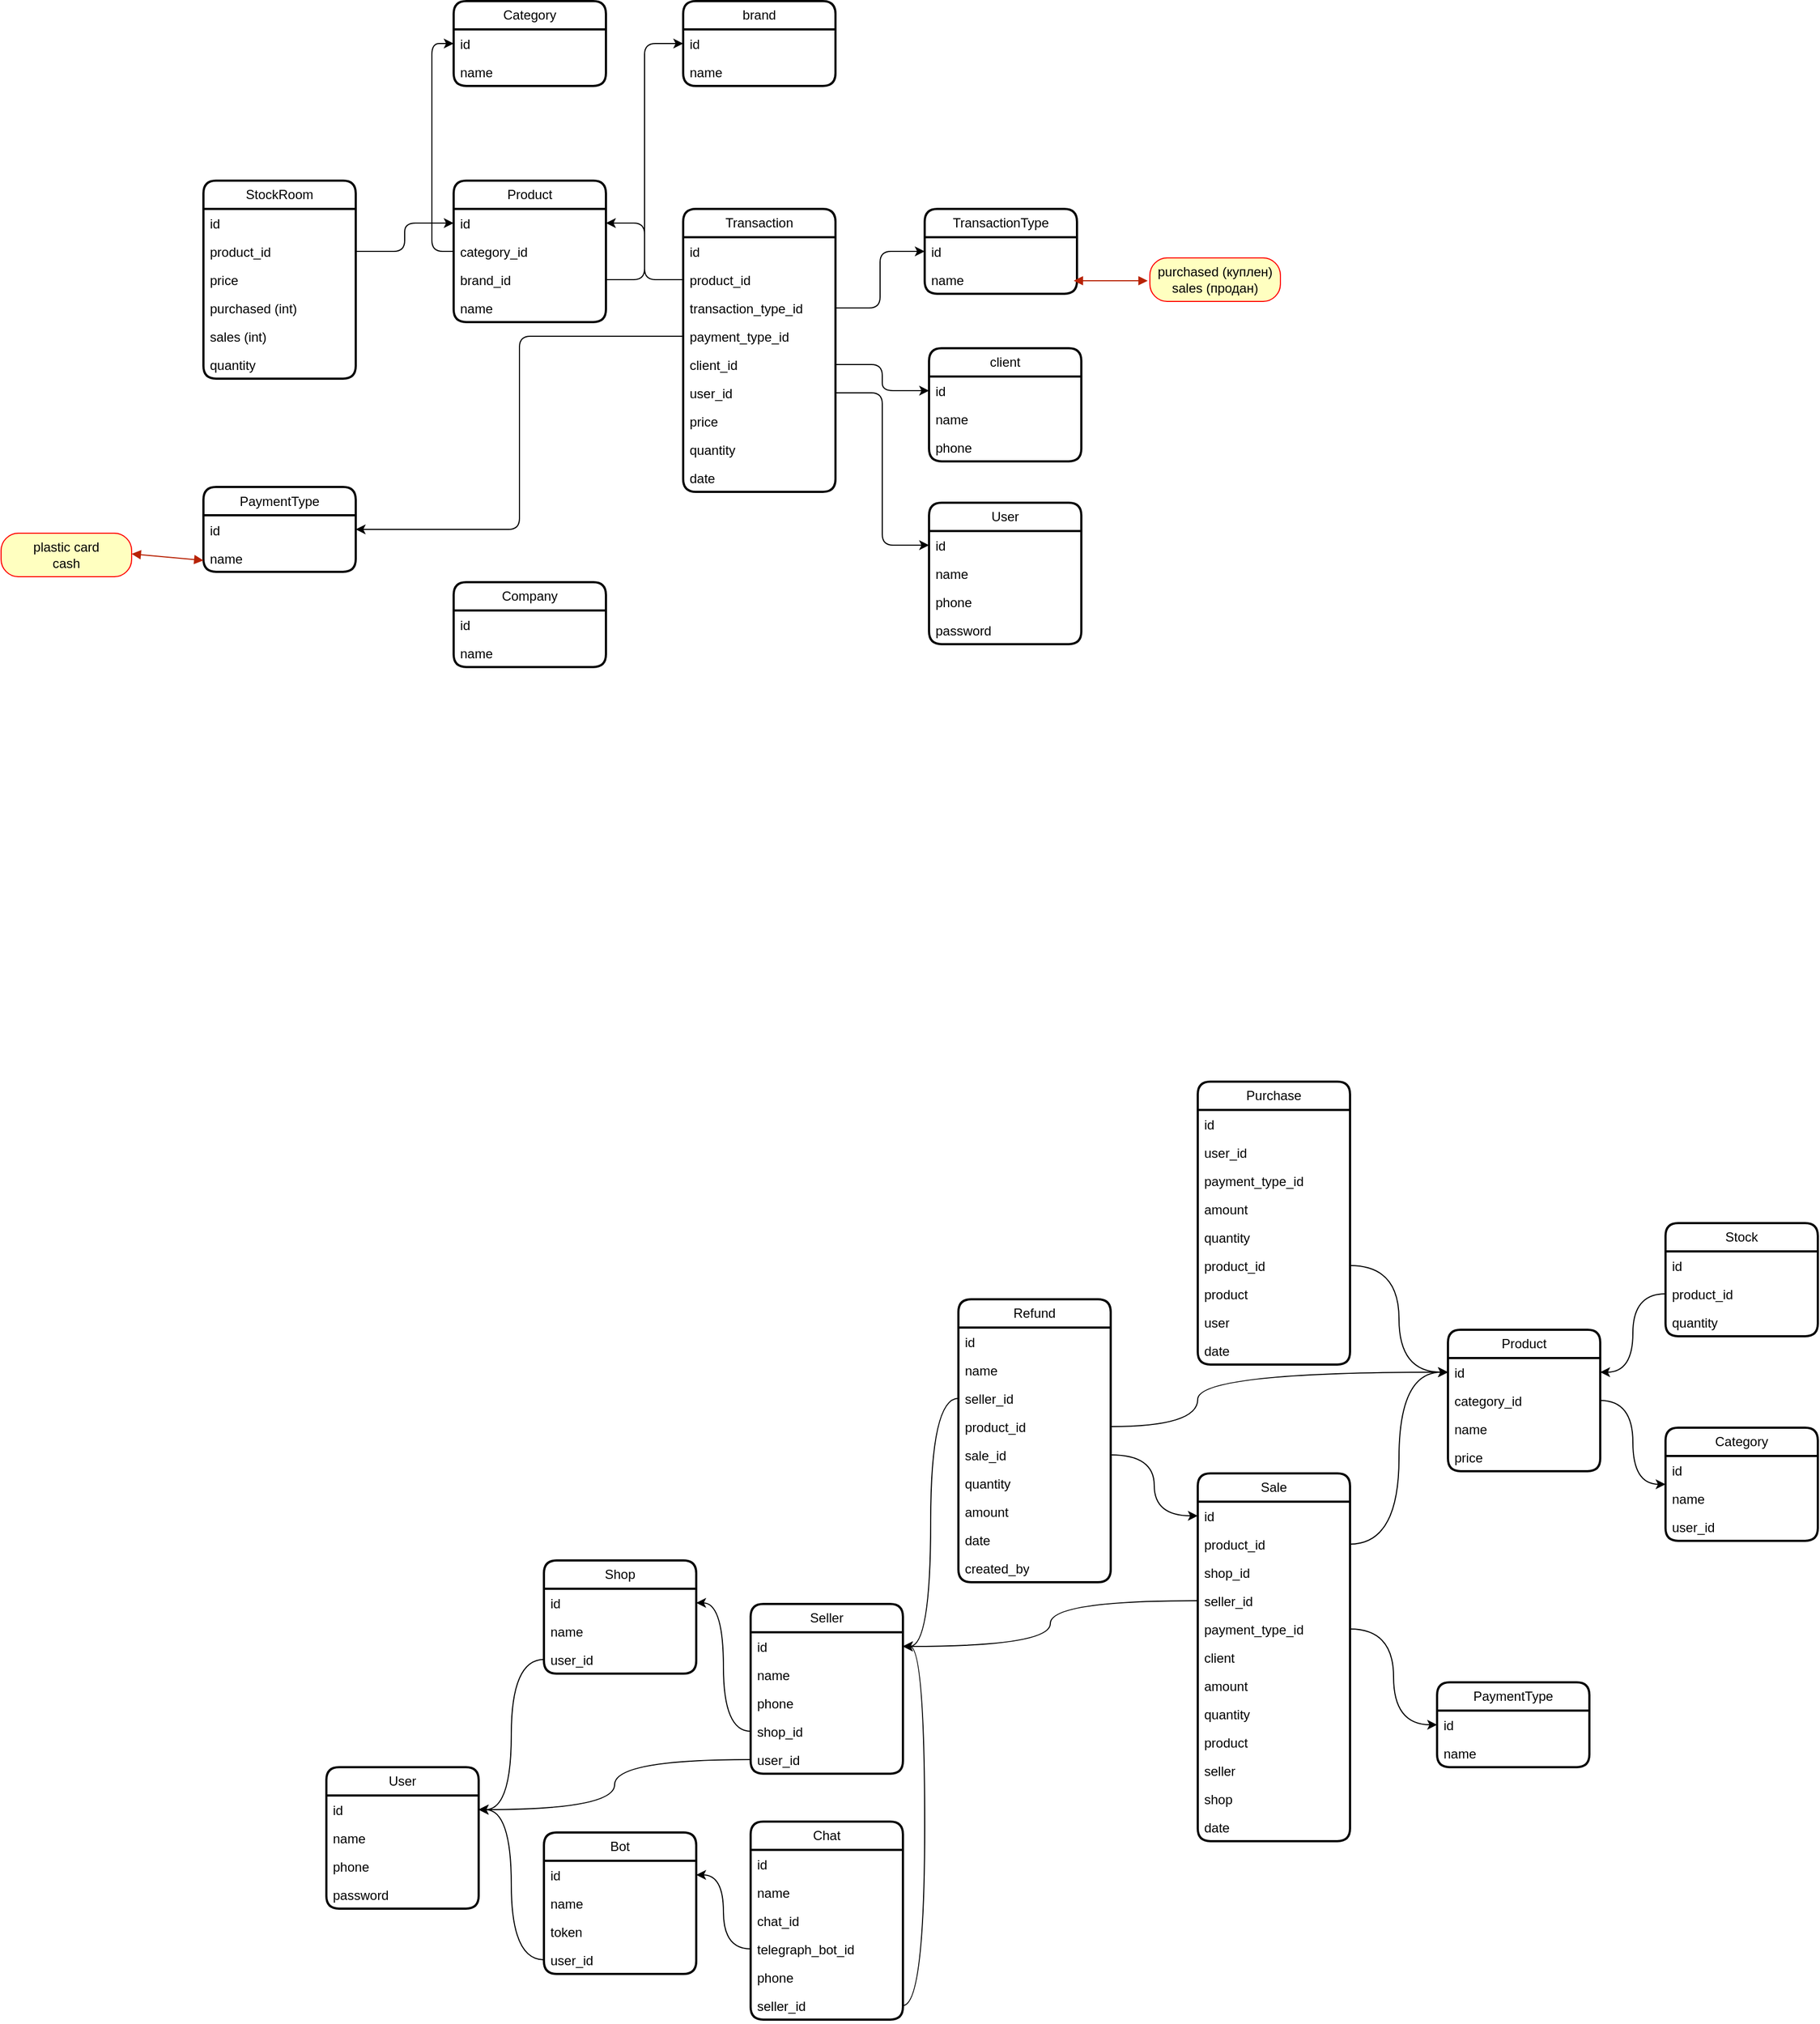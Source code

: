 <mxfile version="23.1.2" type="github">
  <diagram name="Страница — 1" id="3Iw9h6Vz4x-k-8PoEFHg">
    <mxGraphModel dx="1687" dy="868" grid="1" gridSize="10" guides="1" tooltips="1" connect="1" arrows="1" fold="1" page="1" pageScale="1" pageWidth="827" pageHeight="1169" math="0" shadow="0">
      <root>
        <mxCell id="0" />
        <mxCell id="1" parent="0" />
        <mxCell id="_0zjxb1hXyBjv4WmdQ0G-1" value="User" style="swimlane;fontStyle=0;childLayout=stackLayout;horizontal=1;startSize=26;fillColor=none;horizontalStack=0;resizeParent=1;resizeParentMax=0;resizeLast=0;collapsible=1;marginBottom=0;whiteSpace=wrap;html=1;rounded=1;shadow=0;glass=0;strokeWidth=2;" parent="1" vertex="1">
          <mxGeometry x="913" y="648" width="140" height="130" as="geometry" />
        </mxCell>
        <mxCell id="_0zjxb1hXyBjv4WmdQ0G-2" value="id" style="text;strokeColor=none;fillColor=none;align=left;verticalAlign=top;spacingLeft=4;spacingRight=4;overflow=hidden;rotatable=0;points=[[0,0.5],[1,0.5]];portConstraint=eastwest;whiteSpace=wrap;html=1;" parent="_0zjxb1hXyBjv4WmdQ0G-1" vertex="1">
          <mxGeometry y="26" width="140" height="26" as="geometry" />
        </mxCell>
        <mxCell id="_0zjxb1hXyBjv4WmdQ0G-3" value="name" style="text;strokeColor=none;fillColor=none;align=left;verticalAlign=top;spacingLeft=4;spacingRight=4;overflow=hidden;rotatable=0;points=[[0,0.5],[1,0.5]];portConstraint=eastwest;whiteSpace=wrap;html=1;" parent="_0zjxb1hXyBjv4WmdQ0G-1" vertex="1">
          <mxGeometry y="52" width="140" height="26" as="geometry" />
        </mxCell>
        <mxCell id="_0zjxb1hXyBjv4WmdQ0G-4" value="phone" style="text;strokeColor=none;fillColor=none;align=left;verticalAlign=top;spacingLeft=4;spacingRight=4;overflow=hidden;rotatable=0;points=[[0,0.5],[1,0.5]];portConstraint=eastwest;whiteSpace=wrap;html=1;" parent="_0zjxb1hXyBjv4WmdQ0G-1" vertex="1">
          <mxGeometry y="78" width="140" height="26" as="geometry" />
        </mxCell>
        <mxCell id="_0zjxb1hXyBjv4WmdQ0G-5" value="password" style="text;strokeColor=none;fillColor=none;align=left;verticalAlign=top;spacingLeft=4;spacingRight=4;overflow=hidden;rotatable=0;points=[[0,0.5],[1,0.5]];portConstraint=eastwest;whiteSpace=wrap;html=1;" parent="_0zjxb1hXyBjv4WmdQ0G-1" vertex="1">
          <mxGeometry y="104" width="140" height="26" as="geometry" />
        </mxCell>
        <mxCell id="_0zjxb1hXyBjv4WmdQ0G-6" value="Product" style="swimlane;fontStyle=0;childLayout=stackLayout;horizontal=1;startSize=26;fillColor=none;horizontalStack=0;resizeParent=1;resizeParentMax=0;resizeLast=0;collapsible=1;marginBottom=0;whiteSpace=wrap;html=1;rounded=1;shadow=0;glass=0;strokeWidth=2;" parent="1" vertex="1">
          <mxGeometry x="476" y="352" width="140" height="130" as="geometry" />
        </mxCell>
        <mxCell id="_0zjxb1hXyBjv4WmdQ0G-7" value="id" style="text;strokeColor=none;fillColor=none;align=left;verticalAlign=top;spacingLeft=4;spacingRight=4;overflow=hidden;rotatable=0;points=[[0,0.5],[1,0.5]];portConstraint=eastwest;whiteSpace=wrap;html=1;" parent="_0zjxb1hXyBjv4WmdQ0G-6" vertex="1">
          <mxGeometry y="26" width="140" height="26" as="geometry" />
        </mxCell>
        <mxCell id="_0zjxb1hXyBjv4WmdQ0G-8" value="category_id" style="text;strokeColor=none;fillColor=none;align=left;verticalAlign=top;spacingLeft=4;spacingRight=4;overflow=hidden;rotatable=0;points=[[0,0.5],[1,0.5]];portConstraint=eastwest;whiteSpace=wrap;html=1;" parent="_0zjxb1hXyBjv4WmdQ0G-6" vertex="1">
          <mxGeometry y="52" width="140" height="26" as="geometry" />
        </mxCell>
        <mxCell id="_0zjxb1hXyBjv4WmdQ0G-9" value="brand_id" style="text;strokeColor=none;fillColor=none;align=left;verticalAlign=top;spacingLeft=4;spacingRight=4;overflow=hidden;rotatable=0;points=[[0,0.5],[1,0.5]];portConstraint=eastwest;whiteSpace=wrap;html=1;" parent="_0zjxb1hXyBjv4WmdQ0G-6" vertex="1">
          <mxGeometry y="78" width="140" height="26" as="geometry" />
        </mxCell>
        <mxCell id="_0zjxb1hXyBjv4WmdQ0G-10" value="name" style="text;strokeColor=none;fillColor=none;align=left;verticalAlign=top;spacingLeft=4;spacingRight=4;overflow=hidden;rotatable=0;points=[[0,0.5],[1,0.5]];portConstraint=eastwest;whiteSpace=wrap;html=1;" parent="_0zjxb1hXyBjv4WmdQ0G-6" vertex="1">
          <mxGeometry y="104" width="140" height="26" as="geometry" />
        </mxCell>
        <mxCell id="_0zjxb1hXyBjv4WmdQ0G-11" value="Category" style="swimlane;fontStyle=0;childLayout=stackLayout;horizontal=1;startSize=26;fillColor=none;horizontalStack=0;resizeParent=1;resizeParentMax=0;resizeLast=0;collapsible=1;marginBottom=0;whiteSpace=wrap;html=1;rounded=1;shadow=0;glass=0;strokeWidth=2;" parent="1" vertex="1">
          <mxGeometry x="476" y="187" width="140" height="78" as="geometry" />
        </mxCell>
        <mxCell id="_0zjxb1hXyBjv4WmdQ0G-12" value="id" style="text;strokeColor=none;fillColor=none;align=left;verticalAlign=top;spacingLeft=4;spacingRight=4;overflow=hidden;rotatable=0;points=[[0,0.5],[1,0.5]];portConstraint=eastwest;whiteSpace=wrap;html=1;" parent="_0zjxb1hXyBjv4WmdQ0G-11" vertex="1">
          <mxGeometry y="26" width="140" height="26" as="geometry" />
        </mxCell>
        <mxCell id="_0zjxb1hXyBjv4WmdQ0G-13" value="name" style="text;strokeColor=none;fillColor=none;align=left;verticalAlign=top;spacingLeft=4;spacingRight=4;overflow=hidden;rotatable=0;points=[[0,0.5],[1,0.5]];portConstraint=eastwest;whiteSpace=wrap;html=1;" parent="_0zjxb1hXyBjv4WmdQ0G-11" vertex="1">
          <mxGeometry y="52" width="140" height="26" as="geometry" />
        </mxCell>
        <mxCell id="_0zjxb1hXyBjv4WmdQ0G-14" value="brand" style="swimlane;fontStyle=0;childLayout=stackLayout;horizontal=1;startSize=26;fillColor=none;horizontalStack=0;resizeParent=1;resizeParentMax=0;resizeLast=0;collapsible=1;marginBottom=0;whiteSpace=wrap;html=1;rounded=1;shadow=0;glass=0;strokeWidth=2;" parent="1" vertex="1">
          <mxGeometry x="687" y="187" width="140" height="78" as="geometry" />
        </mxCell>
        <mxCell id="_0zjxb1hXyBjv4WmdQ0G-15" value="id" style="text;strokeColor=none;fillColor=none;align=left;verticalAlign=top;spacingLeft=4;spacingRight=4;overflow=hidden;rotatable=0;points=[[0,0.5],[1,0.5]];portConstraint=eastwest;whiteSpace=wrap;html=1;" parent="_0zjxb1hXyBjv4WmdQ0G-14" vertex="1">
          <mxGeometry y="26" width="140" height="26" as="geometry" />
        </mxCell>
        <mxCell id="_0zjxb1hXyBjv4WmdQ0G-16" value="name" style="text;strokeColor=none;fillColor=none;align=left;verticalAlign=top;spacingLeft=4;spacingRight=4;overflow=hidden;rotatable=0;points=[[0,0.5],[1,0.5]];portConstraint=eastwest;whiteSpace=wrap;html=1;" parent="_0zjxb1hXyBjv4WmdQ0G-14" vertex="1">
          <mxGeometry y="52" width="140" height="26" as="geometry" />
        </mxCell>
        <mxCell id="_0zjxb1hXyBjv4WmdQ0G-17" style="edgeStyle=orthogonalEdgeStyle;rounded=1;orthogonalLoop=1;jettySize=auto;html=1;entryX=0;entryY=0.5;entryDx=0;entryDy=0;curved=0;" parent="1" source="_0zjxb1hXyBjv4WmdQ0G-8" target="_0zjxb1hXyBjv4WmdQ0G-11" edge="1">
          <mxGeometry relative="1" as="geometry" />
        </mxCell>
        <mxCell id="_0zjxb1hXyBjv4WmdQ0G-18" style="edgeStyle=orthogonalEdgeStyle;rounded=1;orthogonalLoop=1;jettySize=auto;html=1;entryX=0;entryY=0.5;entryDx=0;entryDy=0;curved=0;" parent="1" source="_0zjxb1hXyBjv4WmdQ0G-9" target="_0zjxb1hXyBjv4WmdQ0G-15" edge="1">
          <mxGeometry relative="1" as="geometry" />
        </mxCell>
        <mxCell id="_0zjxb1hXyBjv4WmdQ0G-19" value="StockRoom" style="swimlane;fontStyle=0;childLayout=stackLayout;horizontal=1;startSize=26;fillColor=none;horizontalStack=0;resizeParent=1;resizeParentMax=0;resizeLast=0;collapsible=1;marginBottom=0;whiteSpace=wrap;html=1;rounded=1;shadow=0;glass=0;strokeWidth=2;" parent="1" vertex="1">
          <mxGeometry x="246" y="352" width="140" height="182" as="geometry" />
        </mxCell>
        <mxCell id="_0zjxb1hXyBjv4WmdQ0G-20" value="id" style="text;strokeColor=none;fillColor=none;align=left;verticalAlign=top;spacingLeft=4;spacingRight=4;overflow=hidden;rotatable=0;points=[[0,0.5],[1,0.5]];portConstraint=eastwest;whiteSpace=wrap;html=1;" parent="_0zjxb1hXyBjv4WmdQ0G-19" vertex="1">
          <mxGeometry y="26" width="140" height="26" as="geometry" />
        </mxCell>
        <mxCell id="_0zjxb1hXyBjv4WmdQ0G-21" value="product_id" style="text;strokeColor=none;fillColor=none;align=left;verticalAlign=top;spacingLeft=4;spacingRight=4;overflow=hidden;rotatable=0;points=[[0,0.5],[1,0.5]];portConstraint=eastwest;whiteSpace=wrap;html=1;" parent="_0zjxb1hXyBjv4WmdQ0G-19" vertex="1">
          <mxGeometry y="52" width="140" height="26" as="geometry" />
        </mxCell>
        <mxCell id="_0zjxb1hXyBjv4WmdQ0G-22" value="price" style="text;strokeColor=none;fillColor=none;align=left;verticalAlign=top;spacingLeft=4;spacingRight=4;overflow=hidden;rotatable=0;points=[[0,0.5],[1,0.5]];portConstraint=eastwest;whiteSpace=wrap;html=1;" parent="_0zjxb1hXyBjv4WmdQ0G-19" vertex="1">
          <mxGeometry y="78" width="140" height="26" as="geometry" />
        </mxCell>
        <mxCell id="_0zjxb1hXyBjv4WmdQ0G-23" value="purchased (int)" style="text;strokeColor=none;fillColor=none;align=left;verticalAlign=top;spacingLeft=4;spacingRight=4;overflow=hidden;rotatable=0;points=[[0,0.5],[1,0.5]];portConstraint=eastwest;whiteSpace=wrap;html=1;" parent="_0zjxb1hXyBjv4WmdQ0G-19" vertex="1">
          <mxGeometry y="104" width="140" height="26" as="geometry" />
        </mxCell>
        <mxCell id="_0zjxb1hXyBjv4WmdQ0G-24" value="sales&amp;nbsp;(int)" style="text;strokeColor=none;fillColor=none;align=left;verticalAlign=top;spacingLeft=4;spacingRight=4;overflow=hidden;rotatable=0;points=[[0,0.5],[1,0.5]];portConstraint=eastwest;whiteSpace=wrap;html=1;" parent="_0zjxb1hXyBjv4WmdQ0G-19" vertex="1">
          <mxGeometry y="130" width="140" height="26" as="geometry" />
        </mxCell>
        <mxCell id="_0zjxb1hXyBjv4WmdQ0G-25" value="quantity" style="text;strokeColor=none;fillColor=none;align=left;verticalAlign=top;spacingLeft=4;spacingRight=4;overflow=hidden;rotatable=0;points=[[0,0.5],[1,0.5]];portConstraint=eastwest;whiteSpace=wrap;html=1;" parent="_0zjxb1hXyBjv4WmdQ0G-19" vertex="1">
          <mxGeometry y="156" width="140" height="26" as="geometry" />
        </mxCell>
        <mxCell id="_0zjxb1hXyBjv4WmdQ0G-26" value="PaymentType" style="swimlane;fontStyle=0;childLayout=stackLayout;horizontal=1;startSize=26;fillColor=none;horizontalStack=0;resizeParent=1;resizeParentMax=0;resizeLast=0;collapsible=1;marginBottom=0;whiteSpace=wrap;html=1;rounded=1;shadow=0;glass=0;strokeWidth=2;" parent="1" vertex="1">
          <mxGeometry x="246" y="633.5" width="140" height="78" as="geometry" />
        </mxCell>
        <mxCell id="_0zjxb1hXyBjv4WmdQ0G-27" value="id" style="text;strokeColor=none;fillColor=none;align=left;verticalAlign=top;spacingLeft=4;spacingRight=4;overflow=hidden;rotatable=0;points=[[0,0.5],[1,0.5]];portConstraint=eastwest;whiteSpace=wrap;html=1;" parent="_0zjxb1hXyBjv4WmdQ0G-26" vertex="1">
          <mxGeometry y="26" width="140" height="26" as="geometry" />
        </mxCell>
        <mxCell id="_0zjxb1hXyBjv4WmdQ0G-28" value="name" style="text;strokeColor=none;fillColor=none;align=left;verticalAlign=top;spacingLeft=4;spacingRight=4;overflow=hidden;rotatable=0;points=[[0,0.5],[1,0.5]];portConstraint=eastwest;whiteSpace=wrap;html=1;" parent="_0zjxb1hXyBjv4WmdQ0G-26" vertex="1">
          <mxGeometry y="52" width="140" height="26" as="geometry" />
        </mxCell>
        <mxCell id="_0zjxb1hXyBjv4WmdQ0G-29" value="plastic card&lt;br style=&quot;border-color: var(--border-color);&quot;&gt;cash" style="rounded=1;whiteSpace=wrap;html=1;arcSize=40;fontColor=#000000;fillColor=#ffffc0;strokeColor=#ff0000;" parent="1" vertex="1">
          <mxGeometry x="60" y="676" width="120" height="40" as="geometry" />
        </mxCell>
        <mxCell id="_0zjxb1hXyBjv4WmdQ0G-30" value="" style="endArrow=block;startArrow=block;endFill=1;startFill=1;html=1;rounded=0;fillColor=#f8cecc;strokeColor=#B82306;" parent="1" edge="1">
          <mxGeometry width="160" relative="1" as="geometry">
            <mxPoint x="246" y="701" as="sourcePoint" />
            <mxPoint x="180" y="695" as="targetPoint" />
          </mxGeometry>
        </mxCell>
        <mxCell id="_0zjxb1hXyBjv4WmdQ0G-31" value="client" style="swimlane;fontStyle=0;childLayout=stackLayout;horizontal=1;startSize=26;fillColor=none;horizontalStack=0;resizeParent=1;resizeParentMax=0;resizeLast=0;collapsible=1;marginBottom=0;whiteSpace=wrap;html=1;rounded=1;shadow=0;glass=0;strokeWidth=2;" parent="1" vertex="1">
          <mxGeometry x="913" y="506" width="140" height="104" as="geometry" />
        </mxCell>
        <mxCell id="_0zjxb1hXyBjv4WmdQ0G-32" value="id" style="text;strokeColor=none;fillColor=none;align=left;verticalAlign=top;spacingLeft=4;spacingRight=4;overflow=hidden;rotatable=0;points=[[0,0.5],[1,0.5]];portConstraint=eastwest;whiteSpace=wrap;html=1;" parent="_0zjxb1hXyBjv4WmdQ0G-31" vertex="1">
          <mxGeometry y="26" width="140" height="26" as="geometry" />
        </mxCell>
        <mxCell id="_0zjxb1hXyBjv4WmdQ0G-33" value="name" style="text;strokeColor=none;fillColor=none;align=left;verticalAlign=top;spacingLeft=4;spacingRight=4;overflow=hidden;rotatable=0;points=[[0,0.5],[1,0.5]];portConstraint=eastwest;whiteSpace=wrap;html=1;" parent="_0zjxb1hXyBjv4WmdQ0G-31" vertex="1">
          <mxGeometry y="52" width="140" height="26" as="geometry" />
        </mxCell>
        <mxCell id="_0zjxb1hXyBjv4WmdQ0G-34" value="phone" style="text;strokeColor=none;fillColor=none;align=left;verticalAlign=top;spacingLeft=4;spacingRight=4;overflow=hidden;rotatable=0;points=[[0,0.5],[1,0.5]];portConstraint=eastwest;whiteSpace=wrap;html=1;" parent="_0zjxb1hXyBjv4WmdQ0G-31" vertex="1">
          <mxGeometry y="78" width="140" height="26" as="geometry" />
        </mxCell>
        <mxCell id="_0zjxb1hXyBjv4WmdQ0G-35" value="TransactionType" style="swimlane;fontStyle=0;childLayout=stackLayout;horizontal=1;startSize=26;fillColor=none;horizontalStack=0;resizeParent=1;resizeParentMax=0;resizeLast=0;collapsible=1;marginBottom=0;whiteSpace=wrap;html=1;rounded=1;shadow=0;glass=0;strokeWidth=2;" parent="1" vertex="1">
          <mxGeometry x="909" y="378" width="140" height="78" as="geometry" />
        </mxCell>
        <mxCell id="_0zjxb1hXyBjv4WmdQ0G-36" value="id" style="text;strokeColor=none;fillColor=none;align=left;verticalAlign=top;spacingLeft=4;spacingRight=4;overflow=hidden;rotatable=0;points=[[0,0.5],[1,0.5]];portConstraint=eastwest;whiteSpace=wrap;html=1;" parent="_0zjxb1hXyBjv4WmdQ0G-35" vertex="1">
          <mxGeometry y="26" width="140" height="26" as="geometry" />
        </mxCell>
        <mxCell id="_0zjxb1hXyBjv4WmdQ0G-37" value="name" style="text;strokeColor=none;fillColor=none;align=left;verticalAlign=top;spacingLeft=4;spacingRight=4;overflow=hidden;rotatable=0;points=[[0,0.5],[1,0.5]];portConstraint=eastwest;whiteSpace=wrap;html=1;" parent="_0zjxb1hXyBjv4WmdQ0G-35" vertex="1">
          <mxGeometry y="52" width="140" height="26" as="geometry" />
        </mxCell>
        <mxCell id="_0zjxb1hXyBjv4WmdQ0G-38" value="purchased (куплен)&lt;br&gt;sales (продан)" style="rounded=1;whiteSpace=wrap;html=1;arcSize=40;fontColor=#000000;fillColor=#ffffc0;strokeColor=#ff0000;" parent="1" vertex="1">
          <mxGeometry x="1116" y="423" width="120" height="40" as="geometry" />
        </mxCell>
        <mxCell id="_0zjxb1hXyBjv4WmdQ0G-39" value="" style="endArrow=block;startArrow=block;endFill=1;startFill=1;html=1;rounded=0;entryX=0;entryY=0.5;entryDx=0;entryDy=0;fillColor=#f8cecc;strokeColor=#B82306;" parent="1" edge="1">
          <mxGeometry width="160" relative="1" as="geometry">
            <mxPoint x="1046" y="444" as="sourcePoint" />
            <mxPoint x="1114" y="444" as="targetPoint" />
          </mxGeometry>
        </mxCell>
        <mxCell id="_0zjxb1hXyBjv4WmdQ0G-40" value="Transaction" style="swimlane;fontStyle=0;childLayout=stackLayout;horizontal=1;startSize=26;fillColor=none;horizontalStack=0;resizeParent=1;resizeParentMax=0;resizeLast=0;collapsible=1;marginBottom=0;whiteSpace=wrap;html=1;rounded=1;shadow=0;glass=0;strokeWidth=2;" parent="1" vertex="1">
          <mxGeometry x="687" y="378" width="140" height="260" as="geometry" />
        </mxCell>
        <mxCell id="_0zjxb1hXyBjv4WmdQ0G-41" value="id" style="text;strokeColor=none;fillColor=none;align=left;verticalAlign=top;spacingLeft=4;spacingRight=4;overflow=hidden;rotatable=0;points=[[0,0.5],[1,0.5]];portConstraint=eastwest;whiteSpace=wrap;html=1;" parent="_0zjxb1hXyBjv4WmdQ0G-40" vertex="1">
          <mxGeometry y="26" width="140" height="26" as="geometry" />
        </mxCell>
        <mxCell id="_0zjxb1hXyBjv4WmdQ0G-42" value="product_id" style="text;strokeColor=none;fillColor=none;align=left;verticalAlign=top;spacingLeft=4;spacingRight=4;overflow=hidden;rotatable=0;points=[[0,0.5],[1,0.5]];portConstraint=eastwest;whiteSpace=wrap;html=1;" parent="_0zjxb1hXyBjv4WmdQ0G-40" vertex="1">
          <mxGeometry y="52" width="140" height="26" as="geometry" />
        </mxCell>
        <mxCell id="_0zjxb1hXyBjv4WmdQ0G-43" value="transaction_type_id" style="text;strokeColor=none;fillColor=none;align=left;verticalAlign=top;spacingLeft=4;spacingRight=4;overflow=hidden;rotatable=0;points=[[0,0.5],[1,0.5]];portConstraint=eastwest;whiteSpace=wrap;html=1;" parent="_0zjxb1hXyBjv4WmdQ0G-40" vertex="1">
          <mxGeometry y="78" width="140" height="26" as="geometry" />
        </mxCell>
        <mxCell id="_0zjxb1hXyBjv4WmdQ0G-44" value="payment_type_id" style="text;strokeColor=none;fillColor=none;align=left;verticalAlign=top;spacingLeft=4;spacingRight=4;overflow=hidden;rotatable=0;points=[[0,0.5],[1,0.5]];portConstraint=eastwest;whiteSpace=wrap;html=1;" parent="_0zjxb1hXyBjv4WmdQ0G-40" vertex="1">
          <mxGeometry y="104" width="140" height="26" as="geometry" />
        </mxCell>
        <mxCell id="_0zjxb1hXyBjv4WmdQ0G-45" value="client_id" style="text;strokeColor=none;fillColor=none;align=left;verticalAlign=top;spacingLeft=4;spacingRight=4;overflow=hidden;rotatable=0;points=[[0,0.5],[1,0.5]];portConstraint=eastwest;whiteSpace=wrap;html=1;" parent="_0zjxb1hXyBjv4WmdQ0G-40" vertex="1">
          <mxGeometry y="130" width="140" height="26" as="geometry" />
        </mxCell>
        <mxCell id="_0zjxb1hXyBjv4WmdQ0G-46" value="user_id" style="text;strokeColor=none;fillColor=none;align=left;verticalAlign=top;spacingLeft=4;spacingRight=4;overflow=hidden;rotatable=0;points=[[0,0.5],[1,0.5]];portConstraint=eastwest;whiteSpace=wrap;html=1;" parent="_0zjxb1hXyBjv4WmdQ0G-40" vertex="1">
          <mxGeometry y="156" width="140" height="26" as="geometry" />
        </mxCell>
        <mxCell id="_0zjxb1hXyBjv4WmdQ0G-47" value="price" style="text;strokeColor=none;fillColor=none;align=left;verticalAlign=top;spacingLeft=4;spacingRight=4;overflow=hidden;rotatable=0;points=[[0,0.5],[1,0.5]];portConstraint=eastwest;whiteSpace=wrap;html=1;" parent="_0zjxb1hXyBjv4WmdQ0G-40" vertex="1">
          <mxGeometry y="182" width="140" height="26" as="geometry" />
        </mxCell>
        <mxCell id="_0zjxb1hXyBjv4WmdQ0G-48" value="quantity" style="text;strokeColor=none;fillColor=none;align=left;verticalAlign=top;spacingLeft=4;spacingRight=4;overflow=hidden;rotatable=0;points=[[0,0.5],[1,0.5]];portConstraint=eastwest;whiteSpace=wrap;html=1;" parent="_0zjxb1hXyBjv4WmdQ0G-40" vertex="1">
          <mxGeometry y="208" width="140" height="26" as="geometry" />
        </mxCell>
        <mxCell id="_0zjxb1hXyBjv4WmdQ0G-49" value="date" style="text;strokeColor=none;fillColor=none;align=left;verticalAlign=top;spacingLeft=4;spacingRight=4;overflow=hidden;rotatable=0;points=[[0,0.5],[1,0.5]];portConstraint=eastwest;whiteSpace=wrap;html=1;" parent="_0zjxb1hXyBjv4WmdQ0G-40" vertex="1">
          <mxGeometry y="234" width="140" height="26" as="geometry" />
        </mxCell>
        <mxCell id="_0zjxb1hXyBjv4WmdQ0G-50" style="edgeStyle=orthogonalEdgeStyle;rounded=1;orthogonalLoop=1;jettySize=auto;html=1;entryX=0;entryY=0.5;entryDx=0;entryDy=0;curved=0;" parent="1" source="_0zjxb1hXyBjv4WmdQ0G-43" target="_0zjxb1hXyBjv4WmdQ0G-36" edge="1">
          <mxGeometry relative="1" as="geometry" />
        </mxCell>
        <mxCell id="_0zjxb1hXyBjv4WmdQ0G-51" style="edgeStyle=orthogonalEdgeStyle;rounded=1;orthogonalLoop=1;jettySize=auto;html=1;entryX=0;entryY=0.5;entryDx=0;entryDy=0;curved=0;" parent="1" source="_0zjxb1hXyBjv4WmdQ0G-45" target="_0zjxb1hXyBjv4WmdQ0G-32" edge="1">
          <mxGeometry relative="1" as="geometry" />
        </mxCell>
        <mxCell id="_0zjxb1hXyBjv4WmdQ0G-52" style="edgeStyle=orthogonalEdgeStyle;rounded=1;orthogonalLoop=1;jettySize=auto;html=1;entryX=1;entryY=0.5;entryDx=0;entryDy=0;curved=0;" parent="1" source="_0zjxb1hXyBjv4WmdQ0G-42" target="_0zjxb1hXyBjv4WmdQ0G-7" edge="1">
          <mxGeometry relative="1" as="geometry" />
        </mxCell>
        <mxCell id="_0zjxb1hXyBjv4WmdQ0G-53" style="edgeStyle=orthogonalEdgeStyle;rounded=1;orthogonalLoop=1;jettySize=auto;html=1;entryX=0;entryY=0.5;entryDx=0;entryDy=0;curved=0;" parent="1" source="_0zjxb1hXyBjv4WmdQ0G-21" target="_0zjxb1hXyBjv4WmdQ0G-7" edge="1">
          <mxGeometry relative="1" as="geometry" />
        </mxCell>
        <mxCell id="_0zjxb1hXyBjv4WmdQ0G-54" style="edgeStyle=orthogonalEdgeStyle;rounded=1;orthogonalLoop=1;jettySize=auto;html=1;entryX=1;entryY=0.5;entryDx=0;entryDy=0;curved=0;" parent="1" source="_0zjxb1hXyBjv4WmdQ0G-44" target="_0zjxb1hXyBjv4WmdQ0G-27" edge="1">
          <mxGeometry relative="1" as="geometry" />
        </mxCell>
        <mxCell id="_0zjxb1hXyBjv4WmdQ0G-55" value="Company" style="swimlane;fontStyle=0;childLayout=stackLayout;horizontal=1;startSize=26;fillColor=none;horizontalStack=0;resizeParent=1;resizeParentMax=0;resizeLast=0;collapsible=1;marginBottom=0;whiteSpace=wrap;html=1;rounded=1;shadow=0;glass=0;strokeWidth=2;" parent="1" vertex="1">
          <mxGeometry x="476" y="721" width="140" height="78" as="geometry" />
        </mxCell>
        <mxCell id="_0zjxb1hXyBjv4WmdQ0G-56" value="id" style="text;strokeColor=none;fillColor=none;align=left;verticalAlign=top;spacingLeft=4;spacingRight=4;overflow=hidden;rotatable=0;points=[[0,0.5],[1,0.5]];portConstraint=eastwest;whiteSpace=wrap;html=1;" parent="_0zjxb1hXyBjv4WmdQ0G-55" vertex="1">
          <mxGeometry y="26" width="140" height="26" as="geometry" />
        </mxCell>
        <mxCell id="_0zjxb1hXyBjv4WmdQ0G-57" value="name" style="text;strokeColor=none;fillColor=none;align=left;verticalAlign=top;spacingLeft=4;spacingRight=4;overflow=hidden;rotatable=0;points=[[0,0.5],[1,0.5]];portConstraint=eastwest;whiteSpace=wrap;html=1;" parent="_0zjxb1hXyBjv4WmdQ0G-55" vertex="1">
          <mxGeometry y="52" width="140" height="26" as="geometry" />
        </mxCell>
        <mxCell id="_0zjxb1hXyBjv4WmdQ0G-58" style="edgeStyle=orthogonalEdgeStyle;rounded=1;orthogonalLoop=1;jettySize=auto;html=1;entryX=0;entryY=0.5;entryDx=0;entryDy=0;curved=0;" parent="1" source="_0zjxb1hXyBjv4WmdQ0G-46" target="_0zjxb1hXyBjv4WmdQ0G-2" edge="1">
          <mxGeometry relative="1" as="geometry" />
        </mxCell>
        <mxCell id="q07eVn1FXjr_b6j4eoVk-1" value="User" style="swimlane;fontStyle=0;childLayout=stackLayout;horizontal=1;startSize=26;fillColor=none;horizontalStack=0;resizeParent=1;resizeParentMax=0;resizeLast=0;collapsible=1;marginBottom=0;whiteSpace=wrap;html=1;rounded=1;shadow=0;glass=0;strokeWidth=2;" parent="1" vertex="1">
          <mxGeometry x="359" y="1810" width="140" height="130" as="geometry" />
        </mxCell>
        <mxCell id="q07eVn1FXjr_b6j4eoVk-2" value="id" style="text;strokeColor=none;fillColor=none;align=left;verticalAlign=top;spacingLeft=4;spacingRight=4;overflow=hidden;rotatable=0;points=[[0,0.5],[1,0.5]];portConstraint=eastwest;whiteSpace=wrap;html=1;" parent="q07eVn1FXjr_b6j4eoVk-1" vertex="1">
          <mxGeometry y="26" width="140" height="26" as="geometry" />
        </mxCell>
        <mxCell id="q07eVn1FXjr_b6j4eoVk-3" value="name" style="text;strokeColor=none;fillColor=none;align=left;verticalAlign=top;spacingLeft=4;spacingRight=4;overflow=hidden;rotatable=0;points=[[0,0.5],[1,0.5]];portConstraint=eastwest;whiteSpace=wrap;html=1;" parent="q07eVn1FXjr_b6j4eoVk-1" vertex="1">
          <mxGeometry y="52" width="140" height="26" as="geometry" />
        </mxCell>
        <mxCell id="q07eVn1FXjr_b6j4eoVk-4" value="phone" style="text;strokeColor=none;fillColor=none;align=left;verticalAlign=top;spacingLeft=4;spacingRight=4;overflow=hidden;rotatable=0;points=[[0,0.5],[1,0.5]];portConstraint=eastwest;whiteSpace=wrap;html=1;" parent="q07eVn1FXjr_b6j4eoVk-1" vertex="1">
          <mxGeometry y="78" width="140" height="26" as="geometry" />
        </mxCell>
        <mxCell id="q07eVn1FXjr_b6j4eoVk-5" value="password" style="text;strokeColor=none;fillColor=none;align=left;verticalAlign=top;spacingLeft=4;spacingRight=4;overflow=hidden;rotatable=0;points=[[0,0.5],[1,0.5]];portConstraint=eastwest;whiteSpace=wrap;html=1;" parent="q07eVn1FXjr_b6j4eoVk-1" vertex="1">
          <mxGeometry y="104" width="140" height="26" as="geometry" />
        </mxCell>
        <mxCell id="q07eVn1FXjr_b6j4eoVk-6" value="Shop" style="swimlane;fontStyle=0;childLayout=stackLayout;horizontal=1;startSize=26;fillColor=none;horizontalStack=0;resizeParent=1;resizeParentMax=0;resizeLast=0;collapsible=1;marginBottom=0;whiteSpace=wrap;html=1;rounded=1;shadow=0;glass=0;strokeWidth=2;" parent="1" vertex="1">
          <mxGeometry x="559" y="1620" width="140" height="104" as="geometry" />
        </mxCell>
        <mxCell id="q07eVn1FXjr_b6j4eoVk-7" value="id" style="text;strokeColor=none;fillColor=none;align=left;verticalAlign=top;spacingLeft=4;spacingRight=4;overflow=hidden;rotatable=0;points=[[0,0.5],[1,0.5]];portConstraint=eastwest;whiteSpace=wrap;html=1;" parent="q07eVn1FXjr_b6j4eoVk-6" vertex="1">
          <mxGeometry y="26" width="140" height="26" as="geometry" />
        </mxCell>
        <mxCell id="q07eVn1FXjr_b6j4eoVk-8" value="name" style="text;strokeColor=none;fillColor=none;align=left;verticalAlign=top;spacingLeft=4;spacingRight=4;overflow=hidden;rotatable=0;points=[[0,0.5],[1,0.5]];portConstraint=eastwest;whiteSpace=wrap;html=1;" parent="q07eVn1FXjr_b6j4eoVk-6" vertex="1">
          <mxGeometry y="52" width="140" height="26" as="geometry" />
        </mxCell>
        <mxCell id="q07eVn1FXjr_b6j4eoVk-18" value="user_id" style="text;strokeColor=none;fillColor=none;align=left;verticalAlign=top;spacingLeft=4;spacingRight=4;overflow=hidden;rotatable=0;points=[[0,0.5],[1,0.5]];portConstraint=eastwest;whiteSpace=wrap;html=1;" parent="q07eVn1FXjr_b6j4eoVk-6" vertex="1">
          <mxGeometry y="78" width="140" height="26" as="geometry" />
        </mxCell>
        <mxCell id="q07eVn1FXjr_b6j4eoVk-11" value="Seller" style="swimlane;fontStyle=0;childLayout=stackLayout;horizontal=1;startSize=26;fillColor=none;horizontalStack=0;resizeParent=1;resizeParentMax=0;resizeLast=0;collapsible=1;marginBottom=0;whiteSpace=wrap;html=1;rounded=1;shadow=0;glass=0;strokeWidth=2;" parent="1" vertex="1">
          <mxGeometry x="749" y="1660" width="140" height="156" as="geometry" />
        </mxCell>
        <mxCell id="q07eVn1FXjr_b6j4eoVk-12" value="id" style="text;strokeColor=none;fillColor=none;align=left;verticalAlign=top;spacingLeft=4;spacingRight=4;overflow=hidden;rotatable=0;points=[[0,0.5],[1,0.5]];portConstraint=eastwest;whiteSpace=wrap;html=1;" parent="q07eVn1FXjr_b6j4eoVk-11" vertex="1">
          <mxGeometry y="26" width="140" height="26" as="geometry" />
        </mxCell>
        <mxCell id="q07eVn1FXjr_b6j4eoVk-13" value="name" style="text;strokeColor=none;fillColor=none;align=left;verticalAlign=top;spacingLeft=4;spacingRight=4;overflow=hidden;rotatable=0;points=[[0,0.5],[1,0.5]];portConstraint=eastwest;whiteSpace=wrap;html=1;" parent="q07eVn1FXjr_b6j4eoVk-11" vertex="1">
          <mxGeometry y="52" width="140" height="26" as="geometry" />
        </mxCell>
        <mxCell id="q07eVn1FXjr_b6j4eoVk-14" value="phone" style="text;strokeColor=none;fillColor=none;align=left;verticalAlign=top;spacingLeft=4;spacingRight=4;overflow=hidden;rotatable=0;points=[[0,0.5],[1,0.5]];portConstraint=eastwest;whiteSpace=wrap;html=1;" parent="q07eVn1FXjr_b6j4eoVk-11" vertex="1">
          <mxGeometry y="78" width="140" height="26" as="geometry" />
        </mxCell>
        <mxCell id="q07eVn1FXjr_b6j4eoVk-15" value="shop_id" style="text;strokeColor=none;fillColor=none;align=left;verticalAlign=top;spacingLeft=4;spacingRight=4;overflow=hidden;rotatable=0;points=[[0,0.5],[1,0.5]];portConstraint=eastwest;whiteSpace=wrap;html=1;" parent="q07eVn1FXjr_b6j4eoVk-11" vertex="1">
          <mxGeometry y="104" width="140" height="26" as="geometry" />
        </mxCell>
        <mxCell id="q07eVn1FXjr_b6j4eoVk-115" value="user_id" style="text;strokeColor=none;fillColor=none;align=left;verticalAlign=top;spacingLeft=4;spacingRight=4;overflow=hidden;rotatable=0;points=[[0,0.5],[1,0.5]];portConstraint=eastwest;whiteSpace=wrap;html=1;" parent="q07eVn1FXjr_b6j4eoVk-11" vertex="1">
          <mxGeometry y="130" width="140" height="26" as="geometry" />
        </mxCell>
        <mxCell id="q07eVn1FXjr_b6j4eoVk-16" style="edgeStyle=orthogonalEdgeStyle;rounded=0;orthogonalLoop=1;jettySize=auto;html=1;entryX=1;entryY=0.5;entryDx=0;entryDy=0;curved=1;" parent="1" source="q07eVn1FXjr_b6j4eoVk-15" target="q07eVn1FXjr_b6j4eoVk-7" edge="1">
          <mxGeometry relative="1" as="geometry" />
        </mxCell>
        <mxCell id="q07eVn1FXjr_b6j4eoVk-19" style="edgeStyle=orthogonalEdgeStyle;rounded=0;orthogonalLoop=1;jettySize=auto;html=1;entryX=1;entryY=0.5;entryDx=0;entryDy=0;curved=1;" parent="1" source="q07eVn1FXjr_b6j4eoVk-18" target="q07eVn1FXjr_b6j4eoVk-2" edge="1">
          <mxGeometry relative="1" as="geometry" />
        </mxCell>
        <mxCell id="q07eVn1FXjr_b6j4eoVk-20" value="Product" style="swimlane;fontStyle=0;childLayout=stackLayout;horizontal=1;startSize=26;fillColor=none;horizontalStack=0;resizeParent=1;resizeParentMax=0;resizeLast=0;collapsible=1;marginBottom=0;whiteSpace=wrap;html=1;rounded=1;shadow=0;glass=0;strokeWidth=2;" parent="1" vertex="1">
          <mxGeometry x="1390" y="1408" width="140" height="130" as="geometry" />
        </mxCell>
        <mxCell id="q07eVn1FXjr_b6j4eoVk-21" value="id" style="text;strokeColor=none;fillColor=none;align=left;verticalAlign=top;spacingLeft=4;spacingRight=4;overflow=hidden;rotatable=0;points=[[0,0.5],[1,0.5]];portConstraint=eastwest;whiteSpace=wrap;html=1;" parent="q07eVn1FXjr_b6j4eoVk-20" vertex="1">
          <mxGeometry y="26" width="140" height="26" as="geometry" />
        </mxCell>
        <mxCell id="q07eVn1FXjr_b6j4eoVk-22" value="category_id" style="text;strokeColor=none;fillColor=none;align=left;verticalAlign=top;spacingLeft=4;spacingRight=4;overflow=hidden;rotatable=0;points=[[0,0.5],[1,0.5]];portConstraint=eastwest;whiteSpace=wrap;html=1;" parent="q07eVn1FXjr_b6j4eoVk-20" vertex="1">
          <mxGeometry y="52" width="140" height="26" as="geometry" />
        </mxCell>
        <mxCell id="q07eVn1FXjr_b6j4eoVk-24" value="name" style="text;strokeColor=none;fillColor=none;align=left;verticalAlign=top;spacingLeft=4;spacingRight=4;overflow=hidden;rotatable=0;points=[[0,0.5],[1,0.5]];portConstraint=eastwest;whiteSpace=wrap;html=1;" parent="q07eVn1FXjr_b6j4eoVk-20" vertex="1">
          <mxGeometry y="78" width="140" height="26" as="geometry" />
        </mxCell>
        <mxCell id="q07eVn1FXjr_b6j4eoVk-48" value="price" style="text;strokeColor=none;fillColor=none;align=left;verticalAlign=top;spacingLeft=4;spacingRight=4;overflow=hidden;rotatable=0;points=[[0,0.5],[1,0.5]];portConstraint=eastwest;whiteSpace=wrap;html=1;" parent="q07eVn1FXjr_b6j4eoVk-20" vertex="1">
          <mxGeometry y="104" width="140" height="26" as="geometry" />
        </mxCell>
        <mxCell id="q07eVn1FXjr_b6j4eoVk-25" value="Category" style="swimlane;fontStyle=0;childLayout=stackLayout;horizontal=1;startSize=26;fillColor=none;horizontalStack=0;resizeParent=1;resizeParentMax=0;resizeLast=0;collapsible=1;marginBottom=0;whiteSpace=wrap;html=1;rounded=1;shadow=0;glass=0;strokeWidth=2;" parent="1" vertex="1">
          <mxGeometry x="1590" y="1498" width="140" height="104" as="geometry" />
        </mxCell>
        <mxCell id="q07eVn1FXjr_b6j4eoVk-26" value="id" style="text;strokeColor=none;fillColor=none;align=left;verticalAlign=top;spacingLeft=4;spacingRight=4;overflow=hidden;rotatable=0;points=[[0,0.5],[1,0.5]];portConstraint=eastwest;whiteSpace=wrap;html=1;" parent="q07eVn1FXjr_b6j4eoVk-25" vertex="1">
          <mxGeometry y="26" width="140" height="26" as="geometry" />
        </mxCell>
        <mxCell id="q07eVn1FXjr_b6j4eoVk-27" value="name" style="text;strokeColor=none;fillColor=none;align=left;verticalAlign=top;spacingLeft=4;spacingRight=4;overflow=hidden;rotatable=0;points=[[0,0.5],[1,0.5]];portConstraint=eastwest;whiteSpace=wrap;html=1;" parent="q07eVn1FXjr_b6j4eoVk-25" vertex="1">
          <mxGeometry y="52" width="140" height="26" as="geometry" />
        </mxCell>
        <mxCell id="CnfB_nivu4_gv4wC1KVm-1" value="user_id" style="text;strokeColor=none;fillColor=none;align=left;verticalAlign=top;spacingLeft=4;spacingRight=4;overflow=hidden;rotatable=0;points=[[0,0.5],[1,0.5]];portConstraint=eastwest;whiteSpace=wrap;html=1;" vertex="1" parent="q07eVn1FXjr_b6j4eoVk-25">
          <mxGeometry y="78" width="140" height="26" as="geometry" />
        </mxCell>
        <mxCell id="q07eVn1FXjr_b6j4eoVk-31" value="Stock" style="swimlane;fontStyle=0;childLayout=stackLayout;horizontal=1;startSize=26;fillColor=none;horizontalStack=0;resizeParent=1;resizeParentMax=0;resizeLast=0;collapsible=1;marginBottom=0;whiteSpace=wrap;html=1;rounded=1;shadow=0;glass=0;strokeWidth=2;" parent="1" vertex="1">
          <mxGeometry x="1590" y="1310" width="140" height="104" as="geometry" />
        </mxCell>
        <mxCell id="q07eVn1FXjr_b6j4eoVk-32" value="id" style="text;strokeColor=none;fillColor=none;align=left;verticalAlign=top;spacingLeft=4;spacingRight=4;overflow=hidden;rotatable=0;points=[[0,0.5],[1,0.5]];portConstraint=eastwest;whiteSpace=wrap;html=1;" parent="q07eVn1FXjr_b6j4eoVk-31" vertex="1">
          <mxGeometry y="26" width="140" height="26" as="geometry" />
        </mxCell>
        <mxCell id="q07eVn1FXjr_b6j4eoVk-33" value="product_id" style="text;strokeColor=none;fillColor=none;align=left;verticalAlign=top;spacingLeft=4;spacingRight=4;overflow=hidden;rotatable=0;points=[[0,0.5],[1,0.5]];portConstraint=eastwest;whiteSpace=wrap;html=1;" parent="q07eVn1FXjr_b6j4eoVk-31" vertex="1">
          <mxGeometry y="52" width="140" height="26" as="geometry" />
        </mxCell>
        <mxCell id="q07eVn1FXjr_b6j4eoVk-36" value="quantity" style="text;strokeColor=none;fillColor=none;align=left;verticalAlign=top;spacingLeft=4;spacingRight=4;overflow=hidden;rotatable=0;points=[[0,0.5],[1,0.5]];portConstraint=eastwest;whiteSpace=wrap;html=1;" parent="q07eVn1FXjr_b6j4eoVk-31" vertex="1">
          <mxGeometry y="78" width="140" height="26" as="geometry" />
        </mxCell>
        <mxCell id="q07eVn1FXjr_b6j4eoVk-37" style="edgeStyle=orthogonalEdgeStyle;rounded=0;orthogonalLoop=1;jettySize=auto;html=1;entryX=1;entryY=0.5;entryDx=0;entryDy=0;curved=1;" parent="1" source="q07eVn1FXjr_b6j4eoVk-33" target="q07eVn1FXjr_b6j4eoVk-21" edge="1">
          <mxGeometry relative="1" as="geometry" />
        </mxCell>
        <mxCell id="q07eVn1FXjr_b6j4eoVk-49" value="Sale" style="swimlane;fontStyle=0;childLayout=stackLayout;horizontal=1;startSize=26;fillColor=none;horizontalStack=0;resizeParent=1;resizeParentMax=0;resizeLast=0;collapsible=1;marginBottom=0;whiteSpace=wrap;html=1;rounded=1;shadow=0;glass=0;strokeWidth=2;" parent="1" vertex="1">
          <mxGeometry x="1160" y="1540" width="140" height="338" as="geometry" />
        </mxCell>
        <mxCell id="q07eVn1FXjr_b6j4eoVk-50" value="id" style="text;strokeColor=none;fillColor=none;align=left;verticalAlign=top;spacingLeft=4;spacingRight=4;overflow=hidden;rotatable=0;points=[[0,0.5],[1,0.5]];portConstraint=eastwest;whiteSpace=wrap;html=1;" parent="q07eVn1FXjr_b6j4eoVk-49" vertex="1">
          <mxGeometry y="26" width="140" height="26" as="geometry" />
        </mxCell>
        <mxCell id="q07eVn1FXjr_b6j4eoVk-51" value="product_id" style="text;strokeColor=none;fillColor=none;align=left;verticalAlign=top;spacingLeft=4;spacingRight=4;overflow=hidden;rotatable=0;points=[[0,0.5],[1,0.5]];portConstraint=eastwest;whiteSpace=wrap;html=1;" parent="q07eVn1FXjr_b6j4eoVk-49" vertex="1">
          <mxGeometry y="52" width="140" height="26" as="geometry" />
        </mxCell>
        <mxCell id="q07eVn1FXjr_b6j4eoVk-118" value="shop_id" style="text;strokeColor=none;fillColor=none;align=left;verticalAlign=top;spacingLeft=4;spacingRight=4;overflow=hidden;rotatable=0;points=[[0,0.5],[1,0.5]];portConstraint=eastwest;whiteSpace=wrap;html=1;" parent="q07eVn1FXjr_b6j4eoVk-49" vertex="1">
          <mxGeometry y="78" width="140" height="26" as="geometry" />
        </mxCell>
        <mxCell id="q07eVn1FXjr_b6j4eoVk-55" value="seller_id" style="text;strokeColor=none;fillColor=none;align=left;verticalAlign=top;spacingLeft=4;spacingRight=4;overflow=hidden;rotatable=0;points=[[0,0.5],[1,0.5]];portConstraint=eastwest;whiteSpace=wrap;html=1;" parent="q07eVn1FXjr_b6j4eoVk-49" vertex="1">
          <mxGeometry y="104" width="140" height="26" as="geometry" />
        </mxCell>
        <mxCell id="q07eVn1FXjr_b6j4eoVk-53" value="payment_type_id" style="text;strokeColor=none;fillColor=none;align=left;verticalAlign=top;spacingLeft=4;spacingRight=4;overflow=hidden;rotatable=0;points=[[0,0.5],[1,0.5]];portConstraint=eastwest;whiteSpace=wrap;html=1;" parent="q07eVn1FXjr_b6j4eoVk-49" vertex="1">
          <mxGeometry y="130" width="140" height="26" as="geometry" />
        </mxCell>
        <mxCell id="q07eVn1FXjr_b6j4eoVk-54" value="client" style="text;strokeColor=none;fillColor=none;align=left;verticalAlign=top;spacingLeft=4;spacingRight=4;overflow=hidden;rotatable=0;points=[[0,0.5],[1,0.5]];portConstraint=eastwest;whiteSpace=wrap;html=1;" parent="q07eVn1FXjr_b6j4eoVk-49" vertex="1">
          <mxGeometry y="156" width="140" height="26" as="geometry" />
        </mxCell>
        <mxCell id="q07eVn1FXjr_b6j4eoVk-56" value="amount" style="text;strokeColor=none;fillColor=none;align=left;verticalAlign=top;spacingLeft=4;spacingRight=4;overflow=hidden;rotatable=0;points=[[0,0.5],[1,0.5]];portConstraint=eastwest;whiteSpace=wrap;html=1;" parent="q07eVn1FXjr_b6j4eoVk-49" vertex="1">
          <mxGeometry y="182" width="140" height="26" as="geometry" />
        </mxCell>
        <mxCell id="q07eVn1FXjr_b6j4eoVk-57" value="quantity" style="text;strokeColor=none;fillColor=none;align=left;verticalAlign=top;spacingLeft=4;spacingRight=4;overflow=hidden;rotatable=0;points=[[0,0.5],[1,0.5]];portConstraint=eastwest;whiteSpace=wrap;html=1;" parent="q07eVn1FXjr_b6j4eoVk-49" vertex="1">
          <mxGeometry y="208" width="140" height="26" as="geometry" />
        </mxCell>
        <mxCell id="q07eVn1FXjr_b6j4eoVk-69" value="product" style="text;strokeColor=none;fillColor=none;align=left;verticalAlign=top;spacingLeft=4;spacingRight=4;overflow=hidden;rotatable=0;points=[[0,0.5],[1,0.5]];portConstraint=eastwest;whiteSpace=wrap;html=1;" parent="q07eVn1FXjr_b6j4eoVk-49" vertex="1">
          <mxGeometry y="234" width="140" height="26" as="geometry" />
        </mxCell>
        <mxCell id="q07eVn1FXjr_b6j4eoVk-71" value="seller" style="text;strokeColor=none;fillColor=none;align=left;verticalAlign=top;spacingLeft=4;spacingRight=4;overflow=hidden;rotatable=0;points=[[0,0.5],[1,0.5]];portConstraint=eastwest;whiteSpace=wrap;html=1;" parent="q07eVn1FXjr_b6j4eoVk-49" vertex="1">
          <mxGeometry y="260" width="140" height="26" as="geometry" />
        </mxCell>
        <mxCell id="q07eVn1FXjr_b6j4eoVk-80" value="shop" style="text;strokeColor=none;fillColor=none;align=left;verticalAlign=top;spacingLeft=4;spacingRight=4;overflow=hidden;rotatable=0;points=[[0,0.5],[1,0.5]];portConstraint=eastwest;whiteSpace=wrap;html=1;" parent="q07eVn1FXjr_b6j4eoVk-49" vertex="1">
          <mxGeometry y="286" width="140" height="26" as="geometry" />
        </mxCell>
        <mxCell id="q07eVn1FXjr_b6j4eoVk-58" value="date" style="text;strokeColor=none;fillColor=none;align=left;verticalAlign=top;spacingLeft=4;spacingRight=4;overflow=hidden;rotatable=0;points=[[0,0.5],[1,0.5]];portConstraint=eastwest;whiteSpace=wrap;html=1;" parent="q07eVn1FXjr_b6j4eoVk-49" vertex="1">
          <mxGeometry y="312" width="140" height="26" as="geometry" />
        </mxCell>
        <mxCell id="q07eVn1FXjr_b6j4eoVk-72" value="PaymentType" style="swimlane;fontStyle=0;childLayout=stackLayout;horizontal=1;startSize=26;fillColor=none;horizontalStack=0;resizeParent=1;resizeParentMax=0;resizeLast=0;collapsible=1;marginBottom=0;whiteSpace=wrap;html=1;rounded=1;shadow=0;glass=0;strokeWidth=2;" parent="1" vertex="1">
          <mxGeometry x="1380" y="1732" width="140" height="78" as="geometry" />
        </mxCell>
        <mxCell id="q07eVn1FXjr_b6j4eoVk-73" value="id" style="text;strokeColor=none;fillColor=none;align=left;verticalAlign=top;spacingLeft=4;spacingRight=4;overflow=hidden;rotatable=0;points=[[0,0.5],[1,0.5]];portConstraint=eastwest;whiteSpace=wrap;html=1;" parent="q07eVn1FXjr_b6j4eoVk-72" vertex="1">
          <mxGeometry y="26" width="140" height="26" as="geometry" />
        </mxCell>
        <mxCell id="q07eVn1FXjr_b6j4eoVk-74" value="name" style="text;strokeColor=none;fillColor=none;align=left;verticalAlign=top;spacingLeft=4;spacingRight=4;overflow=hidden;rotatable=0;points=[[0,0.5],[1,0.5]];portConstraint=eastwest;whiteSpace=wrap;html=1;" parent="q07eVn1FXjr_b6j4eoVk-72" vertex="1">
          <mxGeometry y="52" width="140" height="26" as="geometry" />
        </mxCell>
        <mxCell id="q07eVn1FXjr_b6j4eoVk-81" value="Purchase" style="swimlane;fontStyle=0;childLayout=stackLayout;horizontal=1;startSize=26;fillColor=none;horizontalStack=0;resizeParent=1;resizeParentMax=0;resizeLast=0;collapsible=1;marginBottom=0;whiteSpace=wrap;html=1;rounded=1;shadow=0;glass=0;strokeWidth=2;" parent="1" vertex="1">
          <mxGeometry x="1160" y="1180" width="140" height="260" as="geometry" />
        </mxCell>
        <mxCell id="q07eVn1FXjr_b6j4eoVk-82" value="id" style="text;strokeColor=none;fillColor=none;align=left;verticalAlign=top;spacingLeft=4;spacingRight=4;overflow=hidden;rotatable=0;points=[[0,0.5],[1,0.5]];portConstraint=eastwest;whiteSpace=wrap;html=1;" parent="q07eVn1FXjr_b6j4eoVk-81" vertex="1">
          <mxGeometry y="26" width="140" height="26" as="geometry" />
        </mxCell>
        <mxCell id="q07eVn1FXjr_b6j4eoVk-84" value="user_id" style="text;strokeColor=none;fillColor=none;align=left;verticalAlign=top;spacingLeft=4;spacingRight=4;overflow=hidden;rotatable=0;points=[[0,0.5],[1,0.5]];portConstraint=eastwest;whiteSpace=wrap;html=1;" parent="q07eVn1FXjr_b6j4eoVk-81" vertex="1">
          <mxGeometry y="52" width="140" height="26" as="geometry" />
        </mxCell>
        <mxCell id="q07eVn1FXjr_b6j4eoVk-97" value="payment_type_id" style="text;strokeColor=none;fillColor=none;align=left;verticalAlign=top;spacingLeft=4;spacingRight=4;overflow=hidden;rotatable=0;points=[[0,0.5],[1,0.5]];portConstraint=eastwest;whiteSpace=wrap;html=1;" parent="q07eVn1FXjr_b6j4eoVk-81" vertex="1">
          <mxGeometry y="78" width="140" height="26" as="geometry" />
        </mxCell>
        <mxCell id="q07eVn1FXjr_b6j4eoVk-88" value="amount" style="text;strokeColor=none;fillColor=none;align=left;verticalAlign=top;spacingLeft=4;spacingRight=4;overflow=hidden;rotatable=0;points=[[0,0.5],[1,0.5]];portConstraint=eastwest;whiteSpace=wrap;html=1;" parent="q07eVn1FXjr_b6j4eoVk-81" vertex="1">
          <mxGeometry y="104" width="140" height="26" as="geometry" />
        </mxCell>
        <mxCell id="q07eVn1FXjr_b6j4eoVk-89" value="quantity" style="text;strokeColor=none;fillColor=none;align=left;verticalAlign=top;spacingLeft=4;spacingRight=4;overflow=hidden;rotatable=0;points=[[0,0.5],[1,0.5]];portConstraint=eastwest;whiteSpace=wrap;html=1;" parent="q07eVn1FXjr_b6j4eoVk-81" vertex="1">
          <mxGeometry y="130" width="140" height="26" as="geometry" />
        </mxCell>
        <mxCell id="q07eVn1FXjr_b6j4eoVk-83" value="product_id" style="text;strokeColor=none;fillColor=none;align=left;verticalAlign=top;spacingLeft=4;spacingRight=4;overflow=hidden;rotatable=0;points=[[0,0.5],[1,0.5]];portConstraint=eastwest;whiteSpace=wrap;html=1;" parent="q07eVn1FXjr_b6j4eoVk-81" vertex="1">
          <mxGeometry y="156" width="140" height="26" as="geometry" />
        </mxCell>
        <mxCell id="q07eVn1FXjr_b6j4eoVk-90" value="product" style="text;strokeColor=none;fillColor=none;align=left;verticalAlign=top;spacingLeft=4;spacingRight=4;overflow=hidden;rotatable=0;points=[[0,0.5],[1,0.5]];portConstraint=eastwest;whiteSpace=wrap;html=1;" parent="q07eVn1FXjr_b6j4eoVk-81" vertex="1">
          <mxGeometry y="182" width="140" height="26" as="geometry" />
        </mxCell>
        <mxCell id="q07eVn1FXjr_b6j4eoVk-91" value="user" style="text;strokeColor=none;fillColor=none;align=left;verticalAlign=top;spacingLeft=4;spacingRight=4;overflow=hidden;rotatable=0;points=[[0,0.5],[1,0.5]];portConstraint=eastwest;whiteSpace=wrap;html=1;" parent="q07eVn1FXjr_b6j4eoVk-81" vertex="1">
          <mxGeometry y="208" width="140" height="26" as="geometry" />
        </mxCell>
        <mxCell id="q07eVn1FXjr_b6j4eoVk-93" value="date" style="text;strokeColor=none;fillColor=none;align=left;verticalAlign=top;spacingLeft=4;spacingRight=4;overflow=hidden;rotatable=0;points=[[0,0.5],[1,0.5]];portConstraint=eastwest;whiteSpace=wrap;html=1;" parent="q07eVn1FXjr_b6j4eoVk-81" vertex="1">
          <mxGeometry y="234" width="140" height="26" as="geometry" />
        </mxCell>
        <mxCell id="q07eVn1FXjr_b6j4eoVk-101" value="Bot" style="swimlane;fontStyle=0;childLayout=stackLayout;horizontal=1;startSize=26;fillColor=none;horizontalStack=0;resizeParent=1;resizeParentMax=0;resizeLast=0;collapsible=1;marginBottom=0;whiteSpace=wrap;html=1;rounded=1;shadow=0;glass=0;strokeWidth=2;" parent="1" vertex="1">
          <mxGeometry x="559" y="1870" width="140" height="130" as="geometry" />
        </mxCell>
        <mxCell id="q07eVn1FXjr_b6j4eoVk-102" value="id" style="text;strokeColor=none;fillColor=none;align=left;verticalAlign=top;spacingLeft=4;spacingRight=4;overflow=hidden;rotatable=0;points=[[0,0.5],[1,0.5]];portConstraint=eastwest;whiteSpace=wrap;html=1;" parent="q07eVn1FXjr_b6j4eoVk-101" vertex="1">
          <mxGeometry y="26" width="140" height="26" as="geometry" />
        </mxCell>
        <mxCell id="q07eVn1FXjr_b6j4eoVk-103" value="name" style="text;strokeColor=none;fillColor=none;align=left;verticalAlign=top;spacingLeft=4;spacingRight=4;overflow=hidden;rotatable=0;points=[[0,0.5],[1,0.5]];portConstraint=eastwest;whiteSpace=wrap;html=1;" parent="q07eVn1FXjr_b6j4eoVk-101" vertex="1">
          <mxGeometry y="52" width="140" height="26" as="geometry" />
        </mxCell>
        <mxCell id="q07eVn1FXjr_b6j4eoVk-104" value="token" style="text;strokeColor=none;fillColor=none;align=left;verticalAlign=top;spacingLeft=4;spacingRight=4;overflow=hidden;rotatable=0;points=[[0,0.5],[1,0.5]];portConstraint=eastwest;whiteSpace=wrap;html=1;" parent="q07eVn1FXjr_b6j4eoVk-101" vertex="1">
          <mxGeometry y="78" width="140" height="26" as="geometry" />
        </mxCell>
        <mxCell id="q07eVn1FXjr_b6j4eoVk-105" value="user_id" style="text;strokeColor=none;fillColor=none;align=left;verticalAlign=top;spacingLeft=4;spacingRight=4;overflow=hidden;rotatable=0;points=[[0,0.5],[1,0.5]];portConstraint=eastwest;whiteSpace=wrap;html=1;" parent="q07eVn1FXjr_b6j4eoVk-101" vertex="1">
          <mxGeometry y="104" width="140" height="26" as="geometry" />
        </mxCell>
        <mxCell id="q07eVn1FXjr_b6j4eoVk-106" value="Chat" style="swimlane;fontStyle=0;childLayout=stackLayout;horizontal=1;startSize=26;fillColor=none;horizontalStack=0;resizeParent=1;resizeParentMax=0;resizeLast=0;collapsible=1;marginBottom=0;whiteSpace=wrap;html=1;rounded=1;shadow=0;glass=0;strokeWidth=2;" parent="1" vertex="1">
          <mxGeometry x="749" y="1860" width="140" height="182" as="geometry" />
        </mxCell>
        <mxCell id="q07eVn1FXjr_b6j4eoVk-107" value="id" style="text;strokeColor=none;fillColor=none;align=left;verticalAlign=top;spacingLeft=4;spacingRight=4;overflow=hidden;rotatable=0;points=[[0,0.5],[1,0.5]];portConstraint=eastwest;whiteSpace=wrap;html=1;" parent="q07eVn1FXjr_b6j4eoVk-106" vertex="1">
          <mxGeometry y="26" width="140" height="26" as="geometry" />
        </mxCell>
        <mxCell id="q07eVn1FXjr_b6j4eoVk-108" value="name" style="text;strokeColor=none;fillColor=none;align=left;verticalAlign=top;spacingLeft=4;spacingRight=4;overflow=hidden;rotatable=0;points=[[0,0.5],[1,0.5]];portConstraint=eastwest;whiteSpace=wrap;html=1;" parent="q07eVn1FXjr_b6j4eoVk-106" vertex="1">
          <mxGeometry y="52" width="140" height="26" as="geometry" />
        </mxCell>
        <mxCell id="q07eVn1FXjr_b6j4eoVk-109" value="chat_id" style="text;strokeColor=none;fillColor=none;align=left;verticalAlign=top;spacingLeft=4;spacingRight=4;overflow=hidden;rotatable=0;points=[[0,0.5],[1,0.5]];portConstraint=eastwest;whiteSpace=wrap;html=1;" parent="q07eVn1FXjr_b6j4eoVk-106" vertex="1">
          <mxGeometry y="78" width="140" height="26" as="geometry" />
        </mxCell>
        <mxCell id="q07eVn1FXjr_b6j4eoVk-110" value="telegraph_bot_id" style="text;strokeColor=none;fillColor=none;align=left;verticalAlign=top;spacingLeft=4;spacingRight=4;overflow=hidden;rotatable=0;points=[[0,0.5],[1,0.5]];portConstraint=eastwest;whiteSpace=wrap;html=1;" parent="q07eVn1FXjr_b6j4eoVk-106" vertex="1">
          <mxGeometry y="104" width="140" height="26" as="geometry" />
        </mxCell>
        <mxCell id="q07eVn1FXjr_b6j4eoVk-111" value="phone" style="text;strokeColor=none;fillColor=none;align=left;verticalAlign=top;spacingLeft=4;spacingRight=4;overflow=hidden;rotatable=0;points=[[0,0.5],[1,0.5]];portConstraint=eastwest;whiteSpace=wrap;html=1;" parent="q07eVn1FXjr_b6j4eoVk-106" vertex="1">
          <mxGeometry y="130" width="140" height="26" as="geometry" />
        </mxCell>
        <mxCell id="q07eVn1FXjr_b6j4eoVk-112" value="seller_id" style="text;strokeColor=none;fillColor=none;align=left;verticalAlign=top;spacingLeft=4;spacingRight=4;overflow=hidden;rotatable=0;points=[[0,0.5],[1,0.5]];portConstraint=eastwest;whiteSpace=wrap;html=1;" parent="q07eVn1FXjr_b6j4eoVk-106" vertex="1">
          <mxGeometry y="156" width="140" height="26" as="geometry" />
        </mxCell>
        <mxCell id="q07eVn1FXjr_b6j4eoVk-113" style="edgeStyle=orthogonalEdgeStyle;rounded=0;orthogonalLoop=1;jettySize=auto;html=1;entryX=1;entryY=0.5;entryDx=0;entryDy=0;curved=1;" parent="1" source="q07eVn1FXjr_b6j4eoVk-105" target="q07eVn1FXjr_b6j4eoVk-2" edge="1">
          <mxGeometry relative="1" as="geometry" />
        </mxCell>
        <mxCell id="q07eVn1FXjr_b6j4eoVk-114" style="edgeStyle=orthogonalEdgeStyle;rounded=0;orthogonalLoop=1;jettySize=auto;html=1;entryX=1;entryY=0.5;entryDx=0;entryDy=0;curved=1;" parent="1" source="q07eVn1FXjr_b6j4eoVk-110" target="q07eVn1FXjr_b6j4eoVk-102" edge="1">
          <mxGeometry relative="1" as="geometry" />
        </mxCell>
        <mxCell id="q07eVn1FXjr_b6j4eoVk-116" style="edgeStyle=orthogonalEdgeStyle;rounded=0;orthogonalLoop=1;jettySize=auto;html=1;entryX=1;entryY=0.5;entryDx=0;entryDy=0;curved=1;" parent="1" source="q07eVn1FXjr_b6j4eoVk-115" target="q07eVn1FXjr_b6j4eoVk-2" edge="1">
          <mxGeometry relative="1" as="geometry" />
        </mxCell>
        <mxCell id="q07eVn1FXjr_b6j4eoVk-120" style="edgeStyle=orthogonalEdgeStyle;rounded=0;orthogonalLoop=1;jettySize=auto;html=1;entryX=1;entryY=0.5;entryDx=0;entryDy=0;curved=1;" parent="1" source="q07eVn1FXjr_b6j4eoVk-112" target="q07eVn1FXjr_b6j4eoVk-12" edge="1">
          <mxGeometry relative="1" as="geometry">
            <Array as="points">
              <mxPoint x="909" y="2029" />
              <mxPoint x="909" y="1699" />
            </Array>
          </mxGeometry>
        </mxCell>
        <mxCell id="ixMXm8d9ws0m2c3owP3M-1" style="edgeStyle=orthogonalEdgeStyle;rounded=0;orthogonalLoop=1;jettySize=auto;html=1;entryX=0;entryY=0.5;entryDx=0;entryDy=0;curved=1;" parent="1" source="q07eVn1FXjr_b6j4eoVk-22" target="q07eVn1FXjr_b6j4eoVk-25" edge="1">
          <mxGeometry relative="1" as="geometry" />
        </mxCell>
        <mxCell id="ixMXm8d9ws0m2c3owP3M-2" style="edgeStyle=orthogonalEdgeStyle;rounded=0;orthogonalLoop=1;jettySize=auto;html=1;entryX=0;entryY=0.5;entryDx=0;entryDy=0;curved=1;" parent="1" source="q07eVn1FXjr_b6j4eoVk-83" target="q07eVn1FXjr_b6j4eoVk-21" edge="1">
          <mxGeometry relative="1" as="geometry" />
        </mxCell>
        <mxCell id="ixMXm8d9ws0m2c3owP3M-3" style="edgeStyle=orthogonalEdgeStyle;rounded=0;orthogonalLoop=1;jettySize=auto;html=1;entryX=0;entryY=0.5;entryDx=0;entryDy=0;curved=1;" parent="1" source="q07eVn1FXjr_b6j4eoVk-51" target="q07eVn1FXjr_b6j4eoVk-21" edge="1">
          <mxGeometry relative="1" as="geometry" />
        </mxCell>
        <mxCell id="ixMXm8d9ws0m2c3owP3M-5" style="edgeStyle=orthogonalEdgeStyle;rounded=0;orthogonalLoop=1;jettySize=auto;html=1;entryX=1;entryY=0.5;entryDx=0;entryDy=0;curved=1;" parent="1" source="q07eVn1FXjr_b6j4eoVk-55" target="q07eVn1FXjr_b6j4eoVk-12" edge="1">
          <mxGeometry relative="1" as="geometry" />
        </mxCell>
        <mxCell id="ixMXm8d9ws0m2c3owP3M-10" value="Refund" style="swimlane;fontStyle=0;childLayout=stackLayout;horizontal=1;startSize=26;fillColor=none;horizontalStack=0;resizeParent=1;resizeParentMax=0;resizeLast=0;collapsible=1;marginBottom=0;whiteSpace=wrap;html=1;rounded=1;shadow=0;glass=0;strokeWidth=2;" parent="1" vertex="1">
          <mxGeometry x="940" y="1380" width="140" height="260" as="geometry" />
        </mxCell>
        <mxCell id="ixMXm8d9ws0m2c3owP3M-11" value="id" style="text;strokeColor=none;fillColor=none;align=left;verticalAlign=top;spacingLeft=4;spacingRight=4;overflow=hidden;rotatable=0;points=[[0,0.5],[1,0.5]];portConstraint=eastwest;whiteSpace=wrap;html=1;" parent="ixMXm8d9ws0m2c3owP3M-10" vertex="1">
          <mxGeometry y="26" width="140" height="26" as="geometry" />
        </mxCell>
        <mxCell id="ixMXm8d9ws0m2c3owP3M-12" value="name" style="text;strokeColor=none;fillColor=none;align=left;verticalAlign=top;spacingLeft=4;spacingRight=4;overflow=hidden;rotatable=0;points=[[0,0.5],[1,0.5]];portConstraint=eastwest;whiteSpace=wrap;html=1;" parent="ixMXm8d9ws0m2c3owP3M-10" vertex="1">
          <mxGeometry y="52" width="140" height="26" as="geometry" />
        </mxCell>
        <mxCell id="ixMXm8d9ws0m2c3owP3M-13" value="seller_id" style="text;strokeColor=none;fillColor=none;align=left;verticalAlign=top;spacingLeft=4;spacingRight=4;overflow=hidden;rotatable=0;points=[[0,0.5],[1,0.5]];portConstraint=eastwest;whiteSpace=wrap;html=1;" parent="ixMXm8d9ws0m2c3owP3M-10" vertex="1">
          <mxGeometry y="78" width="140" height="26" as="geometry" />
        </mxCell>
        <mxCell id="ixMXm8d9ws0m2c3owP3M-14" value="product_id" style="text;strokeColor=none;fillColor=none;align=left;verticalAlign=top;spacingLeft=4;spacingRight=4;overflow=hidden;rotatable=0;points=[[0,0.5],[1,0.5]];portConstraint=eastwest;whiteSpace=wrap;html=1;" parent="ixMXm8d9ws0m2c3owP3M-10" vertex="1">
          <mxGeometry y="104" width="140" height="26" as="geometry" />
        </mxCell>
        <mxCell id="ixMXm8d9ws0m2c3owP3M-21" value="sale_id" style="text;strokeColor=none;fillColor=none;align=left;verticalAlign=top;spacingLeft=4;spacingRight=4;overflow=hidden;rotatable=0;points=[[0,0.5],[1,0.5]];portConstraint=eastwest;whiteSpace=wrap;html=1;" parent="ixMXm8d9ws0m2c3owP3M-10" vertex="1">
          <mxGeometry y="130" width="140" height="26" as="geometry" />
        </mxCell>
        <mxCell id="ixMXm8d9ws0m2c3owP3M-19" value="quantity" style="text;strokeColor=none;fillColor=none;align=left;verticalAlign=top;spacingLeft=4;spacingRight=4;overflow=hidden;rotatable=0;points=[[0,0.5],[1,0.5]];portConstraint=eastwest;whiteSpace=wrap;html=1;" parent="ixMXm8d9ws0m2c3owP3M-10" vertex="1">
          <mxGeometry y="156" width="140" height="26" as="geometry" />
        </mxCell>
        <mxCell id="ixMXm8d9ws0m2c3owP3M-20" value="amount" style="text;strokeColor=none;fillColor=none;align=left;verticalAlign=top;spacingLeft=4;spacingRight=4;overflow=hidden;rotatable=0;points=[[0,0.5],[1,0.5]];portConstraint=eastwest;whiteSpace=wrap;html=1;" parent="ixMXm8d9ws0m2c3owP3M-10" vertex="1">
          <mxGeometry y="182" width="140" height="26" as="geometry" />
        </mxCell>
        <mxCell id="ixMXm8d9ws0m2c3owP3M-25" value="date" style="text;strokeColor=none;fillColor=none;align=left;verticalAlign=top;spacingLeft=4;spacingRight=4;overflow=hidden;rotatable=0;points=[[0,0.5],[1,0.5]];portConstraint=eastwest;whiteSpace=wrap;html=1;" parent="ixMXm8d9ws0m2c3owP3M-10" vertex="1">
          <mxGeometry y="208" width="140" height="26" as="geometry" />
        </mxCell>
        <mxCell id="ixMXm8d9ws0m2c3owP3M-26" value="created_by" style="text;strokeColor=none;fillColor=none;align=left;verticalAlign=top;spacingLeft=4;spacingRight=4;overflow=hidden;rotatable=0;points=[[0,0.5],[1,0.5]];portConstraint=eastwest;whiteSpace=wrap;html=1;" parent="ixMXm8d9ws0m2c3owP3M-10" vertex="1">
          <mxGeometry y="234" width="140" height="26" as="geometry" />
        </mxCell>
        <mxCell id="ixMXm8d9ws0m2c3owP3M-18" style="edgeStyle=orthogonalEdgeStyle;rounded=0;orthogonalLoop=1;jettySize=auto;html=1;entryX=1;entryY=0.5;entryDx=0;entryDy=0;curved=1;" parent="1" source="ixMXm8d9ws0m2c3owP3M-13" target="q07eVn1FXjr_b6j4eoVk-12" edge="1">
          <mxGeometry relative="1" as="geometry" />
        </mxCell>
        <mxCell id="ixMXm8d9ws0m2c3owP3M-23" style="edgeStyle=orthogonalEdgeStyle;rounded=0;orthogonalLoop=1;jettySize=auto;html=1;entryX=0;entryY=0.5;entryDx=0;entryDy=0;curved=1;" parent="1" source="ixMXm8d9ws0m2c3owP3M-21" target="q07eVn1FXjr_b6j4eoVk-50" edge="1">
          <mxGeometry relative="1" as="geometry" />
        </mxCell>
        <mxCell id="ixMXm8d9ws0m2c3owP3M-24" style="edgeStyle=orthogonalEdgeStyle;rounded=0;orthogonalLoop=1;jettySize=auto;html=1;entryX=0;entryY=0.5;entryDx=0;entryDy=0;curved=1;" parent="1" source="ixMXm8d9ws0m2c3owP3M-14" target="q07eVn1FXjr_b6j4eoVk-21" edge="1">
          <mxGeometry relative="1" as="geometry">
            <Array as="points">
              <mxPoint x="1160" y="1497" />
              <mxPoint x="1160" y="1447" />
            </Array>
          </mxGeometry>
        </mxCell>
        <mxCell id="ixMXm8d9ws0m2c3owP3M-27" style="edgeStyle=orthogonalEdgeStyle;rounded=0;orthogonalLoop=1;jettySize=auto;html=1;entryX=0;entryY=0.5;entryDx=0;entryDy=0;curved=1;" parent="1" source="q07eVn1FXjr_b6j4eoVk-53" target="q07eVn1FXjr_b6j4eoVk-73" edge="1">
          <mxGeometry relative="1" as="geometry" />
        </mxCell>
      </root>
    </mxGraphModel>
  </diagram>
</mxfile>
